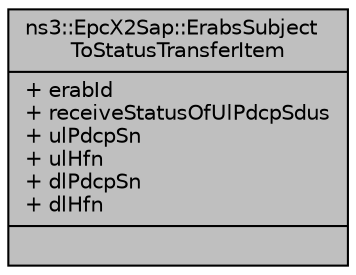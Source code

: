 digraph "ns3::EpcX2Sap::ErabsSubjectToStatusTransferItem"
{
  edge [fontname="Helvetica",fontsize="10",labelfontname="Helvetica",labelfontsize="10"];
  node [fontname="Helvetica",fontsize="10",shape=record];
  Node1 [label="{ns3::EpcX2Sap::ErabsSubject\lToStatusTransferItem\n|+ erabId\l+ receiveStatusOfUlPdcpSdus\l+ ulPdcpSn\l+ ulHfn\l+ dlPdcpSn\l+ dlHfn\l|}",height=0.2,width=0.4,color="black", fillcolor="grey75", style="filled", fontcolor="black"];
}
